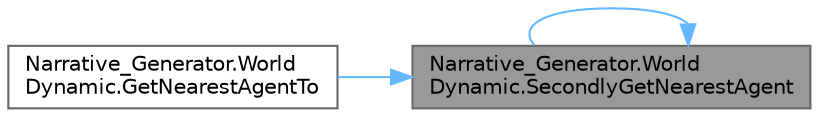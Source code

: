 digraph "Narrative_Generator.WorldDynamic.SecondlyGetNearestAgent"
{
 // LATEX_PDF_SIZE
  bgcolor="transparent";
  edge [fontname=Helvetica,fontsize=10,labelfontname=Helvetica,labelfontsize=10];
  node [fontname=Helvetica,fontsize=10,shape=box,height=0.2,width=0.4];
  rankdir="RL";
  Node1 [label="Narrative_Generator.World\lDynamic.SecondlyGetNearestAgent",height=0.2,width=0.4,color="gray40", fillcolor="grey60", style="filled", fontcolor="black",tooltip="The recursive part of the method for determining distances to agents. Considers searching in a specif..."];
  Node1 -> Node2 [dir="back",color="steelblue1",style="solid"];
  Node2 [label="Narrative_Generator.World\lDynamic.GetNearestAgentTo",height=0.2,width=0.4,color="grey40", fillcolor="white", style="filled",URL="$class_narrative___generator_1_1_world_dynamic.html#ad458cc0effddd30662182853776ecf02",tooltip="Method that returns the closest agent, relative to the location where it was called."];
  Node1 -> Node1 [dir="back",color="steelblue1",style="solid"];
}
